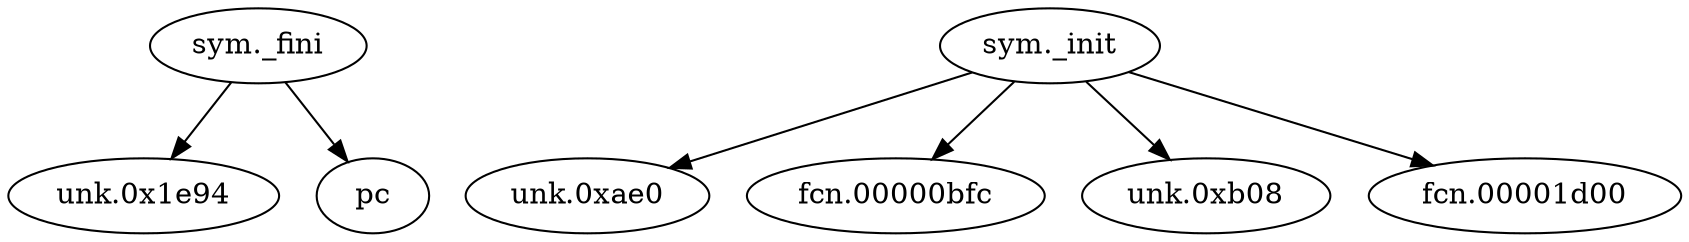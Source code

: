 digraph code {
  "0x00001e70" [label="sym._fini"];
  "0x00001e70" -> "0x00001e94";
  "0x00001e94" [label="unk.0x1e94"];
  "0x00001e70" -> "0x00000b40";
  "0x00000b40" [label="pc"];
  "0x00000abc" [label="sym._init"];
  "0x00000abc" -> "0x00000ae0";
  "0x00000ae0" [label="unk.0xae0"];
  "0x00000abc" -> "0x00000bfc";
  "0x00000bfc" [label="fcn.00000bfc"];
  "0x00000abc" -> "0x00000b08";
  "0x00000b08" [label="unk.0xb08"];
  "0x00000abc" -> "0x00001d00";
  "0x00001d00" [label="fcn.00001d00"];
}